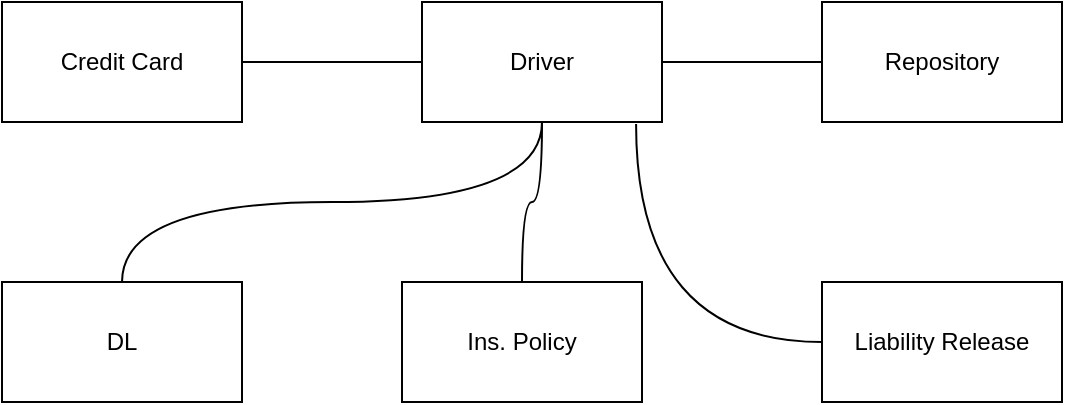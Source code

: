 <mxfile version="11.3.2" type="github" pages="1"><diagram id="9Lv5MEM4N0w0SCiCelKk" name="Page-1"><mxGraphModel dx="1128" dy="719" grid="1" gridSize="10" guides="1" tooltips="1" connect="1" arrows="1" fold="1" page="1" pageScale="1" pageWidth="1100" pageHeight="850" math="0" shadow="0"><root><mxCell id="0"/><mxCell id="1" parent="0"/><mxCell id="QL0uHyEn63hQQ_P0N5dx-3" style="edgeStyle=orthogonalEdgeStyle;orthogonalLoop=1;jettySize=auto;html=1;endArrow=none;endFill=0;curved=1;" edge="1" parent="1" source="QL0uHyEn63hQQ_P0N5dx-1" target="QL0uHyEn63hQQ_P0N5dx-2"><mxGeometry relative="1" as="geometry"><Array as="points"><mxPoint x="320" y="190"/><mxPoint x="320" y="190"/></Array></mxGeometry></mxCell><mxCell id="QL0uHyEn63hQQ_P0N5dx-1" value="Credit Card" style="rounded=0;whiteSpace=wrap;html=1;" vertex="1" parent="1"><mxGeometry x="150" y="160" width="120" height="60" as="geometry"/></mxCell><mxCell id="QL0uHyEn63hQQ_P0N5dx-5" style="edgeStyle=orthogonalEdgeStyle;rounded=0;orthogonalLoop=1;jettySize=auto;html=1;entryX=0;entryY=0.5;entryDx=0;entryDy=0;endArrow=none;endFill=0;" edge="1" parent="1" source="QL0uHyEn63hQQ_P0N5dx-2" target="QL0uHyEn63hQQ_P0N5dx-4"><mxGeometry relative="1" as="geometry"/></mxCell><mxCell id="QL0uHyEn63hQQ_P0N5dx-2" value="Driver" style="rounded=0;whiteSpace=wrap;html=1;" vertex="1" parent="1"><mxGeometry x="360" y="160" width="120" height="60" as="geometry"/></mxCell><mxCell id="QL0uHyEn63hQQ_P0N5dx-4" value="Repository" style="rounded=0;whiteSpace=wrap;html=1;" vertex="1" parent="1"><mxGeometry x="560" y="160" width="120" height="60" as="geometry"/></mxCell><mxCell id="QL0uHyEn63hQQ_P0N5dx-9" style="edgeStyle=orthogonalEdgeStyle;orthogonalLoop=1;jettySize=auto;html=1;entryX=0.5;entryY=1;entryDx=0;entryDy=0;endArrow=none;endFill=0;curved=1;" edge="1" parent="1" source="QL0uHyEn63hQQ_P0N5dx-6" target="QL0uHyEn63hQQ_P0N5dx-2"><mxGeometry relative="1" as="geometry"><Array as="points"><mxPoint x="210" y="260"/><mxPoint x="420" y="260"/></Array></mxGeometry></mxCell><mxCell id="QL0uHyEn63hQQ_P0N5dx-6" value="DL" style="rounded=0;whiteSpace=wrap;html=1;" vertex="1" parent="1"><mxGeometry x="150" y="300" width="120" height="60" as="geometry"/></mxCell><mxCell id="QL0uHyEn63hQQ_P0N5dx-10" style="edgeStyle=orthogonalEdgeStyle;curved=1;orthogonalLoop=1;jettySize=auto;html=1;endArrow=none;endFill=0;" edge="1" parent="1" source="QL0uHyEn63hQQ_P0N5dx-7" target="QL0uHyEn63hQQ_P0N5dx-2"><mxGeometry relative="1" as="geometry"/></mxCell><mxCell id="QL0uHyEn63hQQ_P0N5dx-7" value="Ins. Policy" style="rounded=0;whiteSpace=wrap;html=1;" vertex="1" parent="1"><mxGeometry x="350" y="300" width="120" height="60" as="geometry"/></mxCell><mxCell id="QL0uHyEn63hQQ_P0N5dx-11" style="edgeStyle=orthogonalEdgeStyle;curved=1;orthogonalLoop=1;jettySize=auto;html=1;entryX=0.892;entryY=1.017;entryDx=0;entryDy=0;entryPerimeter=0;endArrow=none;endFill=0;" edge="1" parent="1" source="QL0uHyEn63hQQ_P0N5dx-8" target="QL0uHyEn63hQQ_P0N5dx-2"><mxGeometry relative="1" as="geometry"/></mxCell><mxCell id="QL0uHyEn63hQQ_P0N5dx-8" value="Liability Release" style="rounded=0;whiteSpace=wrap;html=1;" vertex="1" parent="1"><mxGeometry x="560" y="300" width="120" height="60" as="geometry"/></mxCell></root></mxGraphModel></diagram></mxfile>